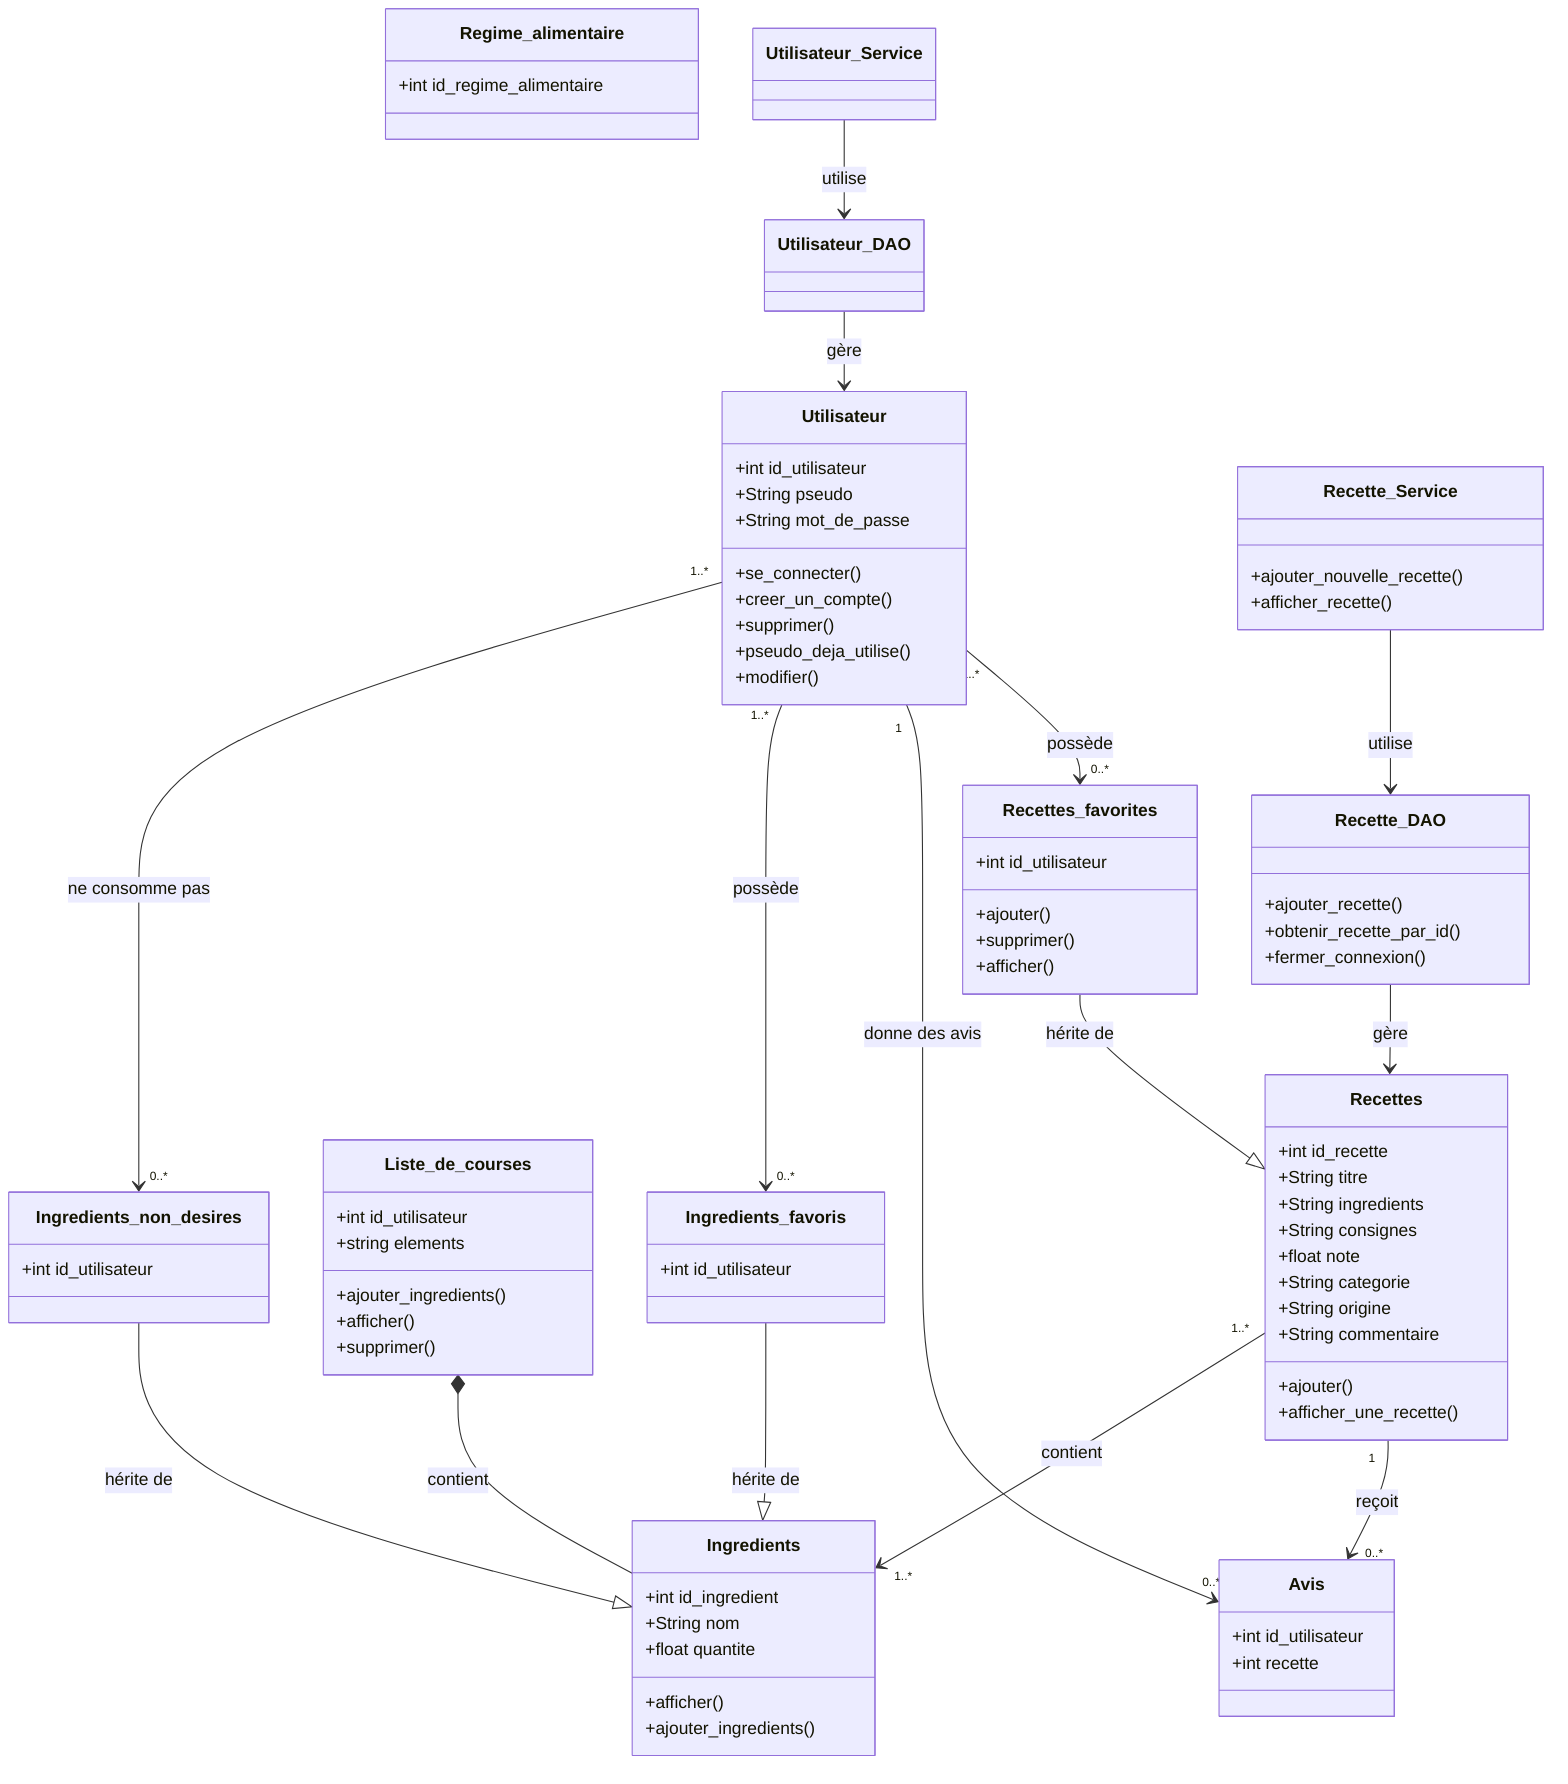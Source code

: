 classDiagram
    class Recettes {
        +int id_recette
        +String titre
        +String ingredients
        +String consignes
        +float note
        +String categorie
        +String origine
        +String commentaire
        +ajouter()
        +afficher_une_recette()
    }

    class Ingredients {
        +int id_ingredient
        +String nom
        +float quantite
        +afficher()
        +ajouter_ingredients()
    }

    class Utilisateur {
        +int id_utilisateur
        +String pseudo
        +String mot_de_passe
        +se_connecter()
        +creer_un_compte()
        +supprimer()
        +pseudo_deja_utilise()
        +modifier()
    }

    class Liste_de_courses {
        +int id_utilisateur
        +string elements
        +ajouter_ingredients()
        +afficher()
        +supprimer()
    }

    class Recettes_favorites {
        +int id_utilisateur
        +ajouter()
        +supprimer()
        +afficher()
    }

    class Avis {
        +int id_utilisateur
        +int recette
    }

    class Ingredients_favoris {
        +int id_utilisateur
    }

    class Ingredients_non_desires {
        +int id_utilisateur
    }

    class Regime_alimentaire {
        +int id_regime_alimentaire
    }

    class Recette_DAO {
        +ajouter_recette()
        +obtenir_recette_par_id()
        +fermer_connexion()
    }

    class Recette_Service {
        +ajouter_nouvelle_recette()
        +afficher_recette()
    }
    class Utilisateur_Service {

    }
    class Utilisateur_DAO {

    }

    %% Relations d'héritage
    Recettes_favorites --|> Recettes : hérite de
    Ingredients_favoris --|> Ingredients : hérite de
    Ingredients_non_desires --|> Ingredients : hérite de

    %% Relations DAO et Service
    Recette_Service --> Recette_DAO : utilise
    Recette_DAO --> Recettes : gère
    Utilisateur_Service --> Utilisateur_DAO : utilise
    Utilisateur_DAO --> Utilisateur : gère

    %% Relations diverses avec cardinalités
    Utilisateur "1..*" --> "0..*" Recettes_favorites : possède
    Utilisateur "1" --> "0..*" Avis : donne des avis
    Utilisateur "1..*" --> "0..*" Ingredients_favoris : possède
    Utilisateur "1..*" --> "0..*" Ingredients_non_desires : ne consomme pas
    Recettes "1" --> "0..*" Avis : reçoit
    Recettes "1..*" --> "1..*" Ingredients : contient
     %% Relations de composition
     Liste_de_courses *-- Ingredients : contient